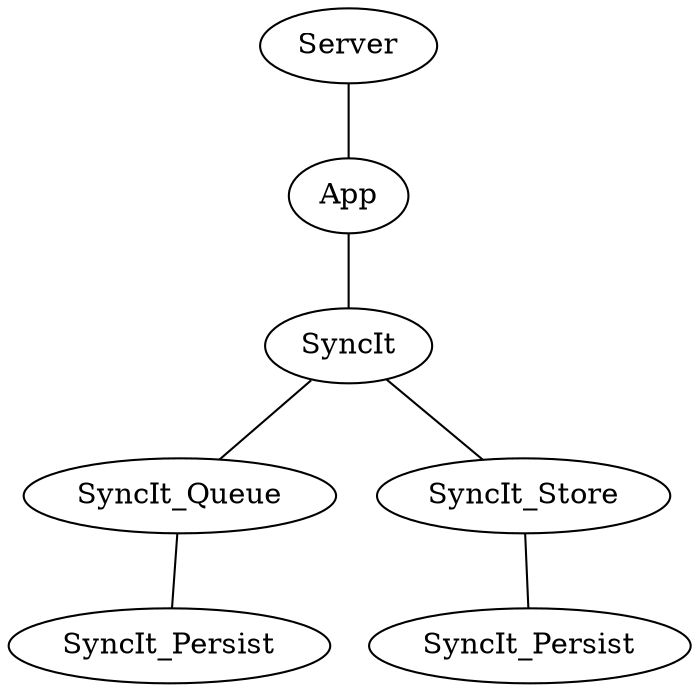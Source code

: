 digraph a { 
	SyncIt_Persist_Queue [label="SyncIt_Persist"];
	SyncIt_Persist_Store [label="SyncIt_Persist"];
	Server -> App [arrowhead=none]; 
	App -> SyncIt [arrowhead=none]; 
	SyncIt -> SyncIt_Queue [arrowhead=none]; 
	SyncIt_Queue -> SyncIt_Persist_Queue [arrowhead=none]; 
	SyncIt -> SyncIt_Store [arrowhead=none]; 
	SyncIt_Store -> SyncIt_Persist_Store [arrowhead=none];
} 